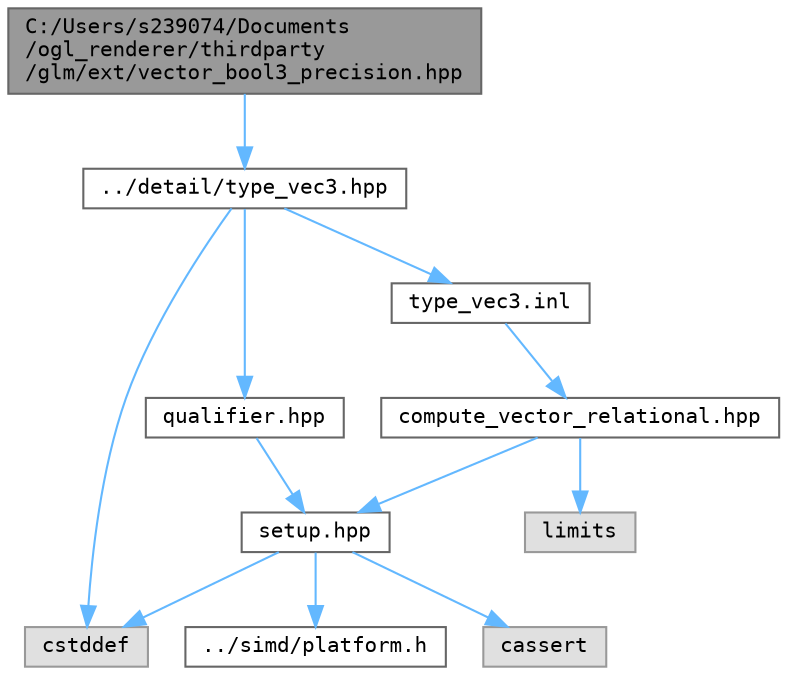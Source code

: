 digraph "C:/Users/s239074/Documents/ogl_renderer/thirdparty/glm/ext/vector_bool3_precision.hpp"
{
 // LATEX_PDF_SIZE
  bgcolor="transparent";
  edge [fontname=Terminal,fontsize=10,labelfontname=Helvetica,labelfontsize=10];
  node [fontname=Terminal,fontsize=10,shape=box,height=0.2,width=0.4];
  Node1 [label="C:/Users/s239074/Documents\l/ogl_renderer/thirdparty\l/glm/ext/vector_bool3_precision.hpp",height=0.2,width=0.4,color="gray40", fillcolor="grey60", style="filled", fontcolor="black",tooltip=" "];
  Node1 -> Node2 [color="steelblue1",style="solid"];
  Node2 [label="../detail/type_vec3.hpp",height=0.2,width=0.4,color="grey40", fillcolor="white", style="filled",URL="$type__vec3_8hpp.html",tooltip=" "];
  Node2 -> Node3 [color="steelblue1",style="solid"];
  Node3 [label="qualifier.hpp",height=0.2,width=0.4,color="grey40", fillcolor="white", style="filled",URL="$qualifier_8hpp.html",tooltip=" "];
  Node3 -> Node4 [color="steelblue1",style="solid"];
  Node4 [label="setup.hpp",height=0.2,width=0.4,color="grey40", fillcolor="white", style="filled",URL="$setup_8hpp.html",tooltip=" "];
  Node4 -> Node5 [color="steelblue1",style="solid"];
  Node5 [label="cassert",height=0.2,width=0.4,color="grey60", fillcolor="#E0E0E0", style="filled",tooltip=" "];
  Node4 -> Node6 [color="steelblue1",style="solid"];
  Node6 [label="cstddef",height=0.2,width=0.4,color="grey60", fillcolor="#E0E0E0", style="filled",tooltip=" "];
  Node4 -> Node7 [color="steelblue1",style="solid"];
  Node7 [label="../simd/platform.h",height=0.2,width=0.4,color="grey40", fillcolor="white", style="filled",URL="$platform_8h.html",tooltip=" "];
  Node2 -> Node6 [color="steelblue1",style="solid"];
  Node2 -> Node8 [color="steelblue1",style="solid"];
  Node8 [label="type_vec3.inl",height=0.2,width=0.4,color="grey40", fillcolor="white", style="filled",URL="$type__vec3_8inl.html",tooltip=" "];
  Node8 -> Node9 [color="steelblue1",style="solid"];
  Node9 [label="compute_vector_relational.hpp",height=0.2,width=0.4,color="grey40", fillcolor="white", style="filled",URL="$compute__vector__relational_8hpp.html",tooltip=" "];
  Node9 -> Node4 [color="steelblue1",style="solid"];
  Node9 -> Node10 [color="steelblue1",style="solid"];
  Node10 [label="limits",height=0.2,width=0.4,color="grey60", fillcolor="#E0E0E0", style="filled",tooltip=" "];
}
